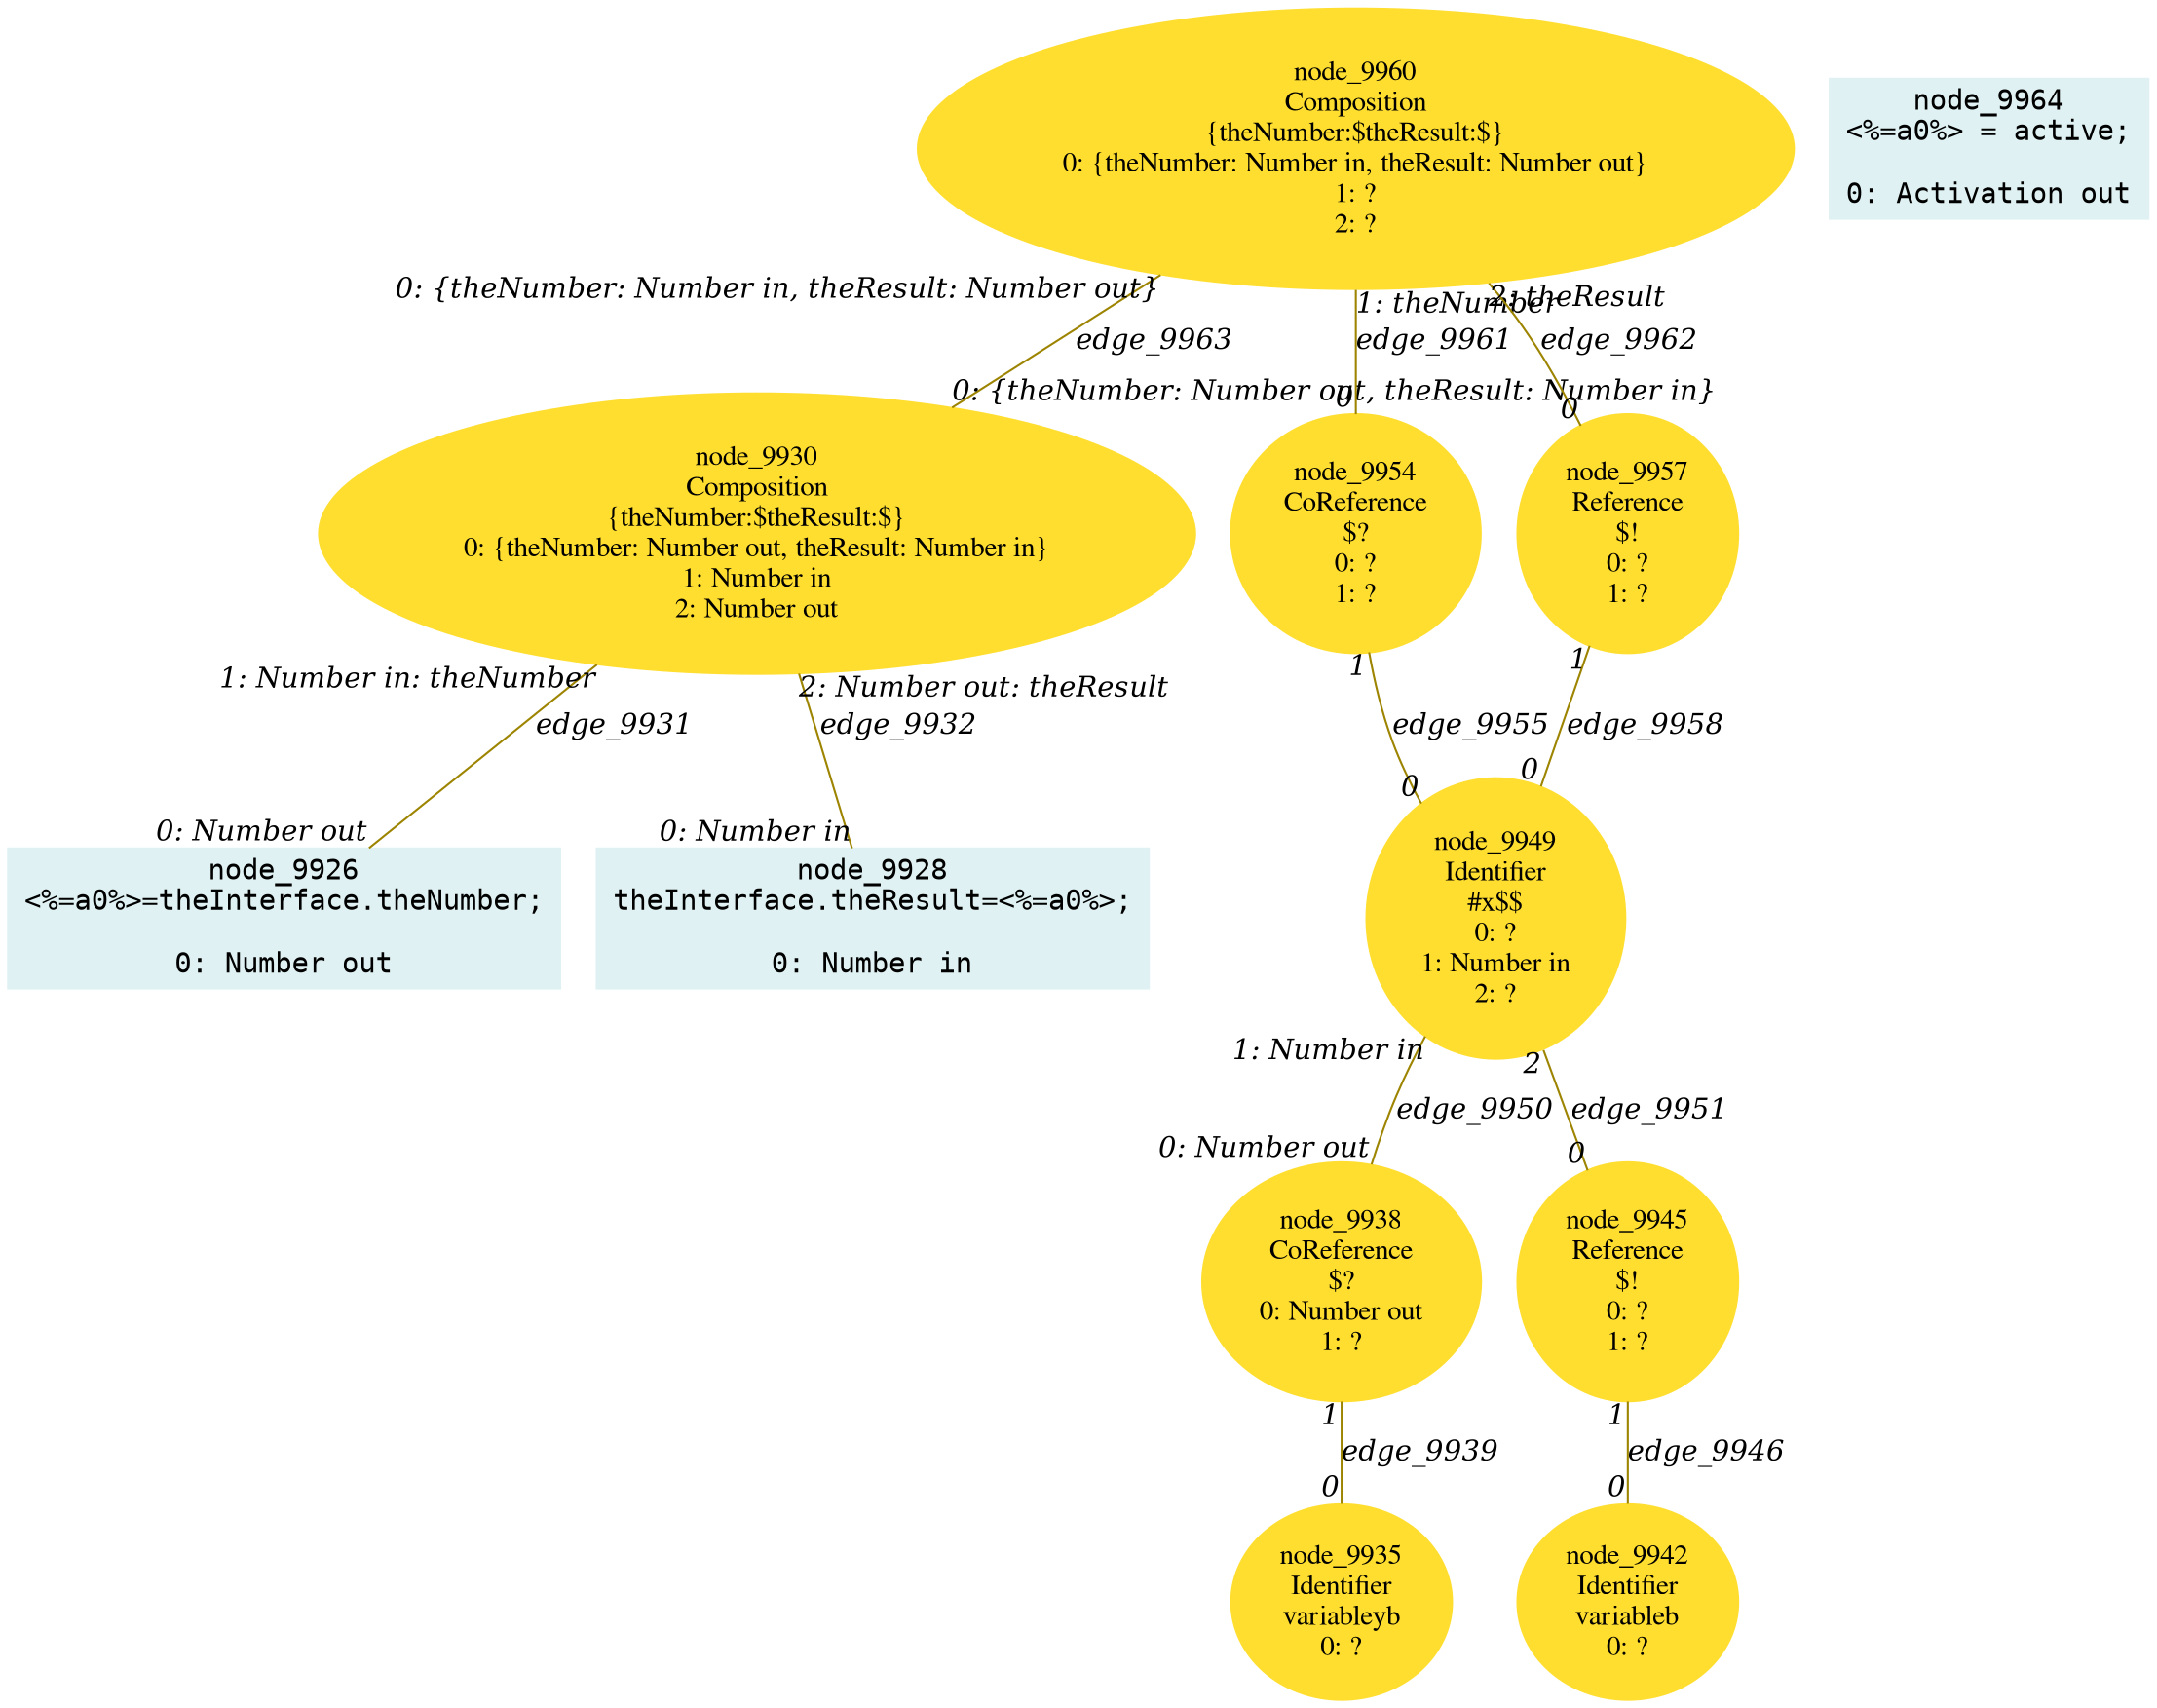 digraph g{node_9926 [shape="box", style="filled", color="#dff1f2", fontname="Courier", label="node_9926
<%=a0%>=theInterface.theNumber;

0: Number out" ]
node_9928 [shape="box", style="filled", color="#dff1f2", fontname="Courier", label="node_9928
theInterface.theResult=<%=a0%>;

0: Number in" ]
node_9930 [shape="ellipse", style="filled", color="#ffde2f", fontname="Times", label="node_9930
Composition
{theNumber:$theResult:$}
0: {theNumber: Number out, theResult: Number in}
1: Number in
2: Number out" ]
node_9935 [shape="ellipse", style="filled", color="#ffde2f", fontname="Times", label="node_9935
Identifier
variableyb
0: ?" ]
node_9938 [shape="ellipse", style="filled", color="#ffde2f", fontname="Times", label="node_9938
CoReference
$?
0: Number out
1: ?" ]
node_9942 [shape="ellipse", style="filled", color="#ffde2f", fontname="Times", label="node_9942
Identifier
variableb
0: ?" ]
node_9945 [shape="ellipse", style="filled", color="#ffde2f", fontname="Times", label="node_9945
Reference
$!
0: ?
1: ?" ]
node_9949 [shape="ellipse", style="filled", color="#ffde2f", fontname="Times", label="node_9949
Identifier
#x$$
0: ?
1: Number in
2: ?" ]
node_9954 [shape="ellipse", style="filled", color="#ffde2f", fontname="Times", label="node_9954
CoReference
$?
0: ?
1: ?" ]
node_9957 [shape="ellipse", style="filled", color="#ffde2f", fontname="Times", label="node_9957
Reference
$!
0: ?
1: ?" ]
node_9960 [shape="ellipse", style="filled", color="#ffde2f", fontname="Times", label="node_9960
Composition
{theNumber:$theResult:$}
0: {theNumber: Number in, theResult: Number out}
1: ?
2: ?" ]
node_9964 [shape="box", style="filled", color="#dff1f2", fontname="Courier", label="node_9964
<%=a0%> = active;

0: Activation out" ]
node_9930 -> node_9926 [dir=none, arrowHead=none, fontname="Times-Italic", arrowsize=1, color="#9d8400", label="edge_9931",  headlabel="0: Number out", taillabel="1: Number in: theNumber" ]
node_9930 -> node_9928 [dir=none, arrowHead=none, fontname="Times-Italic", arrowsize=1, color="#9d8400", label="edge_9932",  headlabel="0: Number in", taillabel="2: Number out: theResult" ]
node_9938 -> node_9935 [dir=none, arrowHead=none, fontname="Times-Italic", arrowsize=1, color="#9d8400", label="edge_9939",  headlabel="0", taillabel="1" ]
node_9945 -> node_9942 [dir=none, arrowHead=none, fontname="Times-Italic", arrowsize=1, color="#9d8400", label="edge_9946",  headlabel="0", taillabel="1" ]
node_9949 -> node_9938 [dir=none, arrowHead=none, fontname="Times-Italic", arrowsize=1, color="#9d8400", label="edge_9950",  headlabel="0: Number out", taillabel="1: Number in" ]
node_9949 -> node_9945 [dir=none, arrowHead=none, fontname="Times-Italic", arrowsize=1, color="#9d8400", label="edge_9951",  headlabel="0", taillabel="2" ]
node_9954 -> node_9949 [dir=none, arrowHead=none, fontname="Times-Italic", arrowsize=1, color="#9d8400", label="edge_9955",  headlabel="0", taillabel="1" ]
node_9957 -> node_9949 [dir=none, arrowHead=none, fontname="Times-Italic", arrowsize=1, color="#9d8400", label="edge_9958",  headlabel="0", taillabel="1" ]
node_9960 -> node_9954 [dir=none, arrowHead=none, fontname="Times-Italic", arrowsize=1, color="#9d8400", label="edge_9961",  headlabel="0", taillabel="1: theNumber" ]
node_9960 -> node_9957 [dir=none, arrowHead=none, fontname="Times-Italic", arrowsize=1, color="#9d8400", label="edge_9962",  headlabel="0", taillabel="2: theResult" ]
node_9960 -> node_9930 [dir=none, arrowHead=none, fontname="Times-Italic", arrowsize=1, color="#9d8400", label="edge_9963",  headlabel="0: {theNumber: Number out, theResult: Number in}", taillabel="0: {theNumber: Number in, theResult: Number out}" ]
}